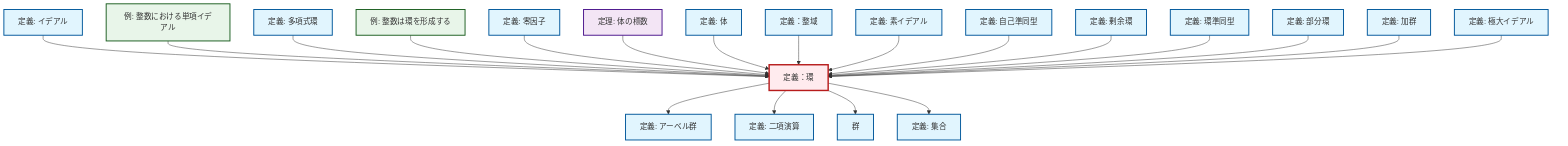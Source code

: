 graph TD
    classDef definition fill:#e1f5fe,stroke:#01579b,stroke-width:2px
    classDef theorem fill:#f3e5f5,stroke:#4a148c,stroke-width:2px
    classDef axiom fill:#fff3e0,stroke:#e65100,stroke-width:2px
    classDef example fill:#e8f5e9,stroke:#1b5e20,stroke-width:2px
    classDef current fill:#ffebee,stroke:#b71c1c,stroke-width:3px
    thm-field-characteristic["定理: 体の標数"]:::theorem
    def-binary-operation["定義: 二項演算"]:::definition
    def-subring["定義: 部分環"]:::definition
    def-prime-ideal["定義: 素イデアル"]:::definition
    def-abelian-group["定義: アーベル群"]:::definition
    def-maximal-ideal["定義: 極大イデアル"]:::definition
    def-module["定義: 加群"]:::definition
    ex-principal-ideal["例: 整数における単項イデアル"]:::example
    def-polynomial-ring["定義: 多項式環"]:::definition
    def-group["群"]:::definition
    def-ring-homomorphism["定義: 環準同型"]:::definition
    def-field["定義: 体"]:::definition
    def-integral-domain["定義：整域"]:::definition
    def-zero-divisor["定義: 零因子"]:::definition
    def-ideal["定義: イデアル"]:::definition
    def-set["定義: 集合"]:::definition
    def-endomorphism["定義: 自己準同型"]:::definition
    def-quotient-ring["定義: 剰余環"]:::definition
    def-ring["定義：環"]:::definition
    ex-integers-ring["例: 整数は環を形成する"]:::example
    def-ideal --> def-ring
    ex-principal-ideal --> def-ring
    def-polynomial-ring --> def-ring
    ex-integers-ring --> def-ring
    def-zero-divisor --> def-ring
    thm-field-characteristic --> def-ring
    def-field --> def-ring
    def-ring --> def-abelian-group
    def-ring --> def-binary-operation
    def-ring --> def-group
    def-integral-domain --> def-ring
    def-prime-ideal --> def-ring
    def-ring --> def-set
    def-endomorphism --> def-ring
    def-quotient-ring --> def-ring
    def-ring-homomorphism --> def-ring
    def-subring --> def-ring
    def-module --> def-ring
    def-maximal-ideal --> def-ring
    class def-ring current